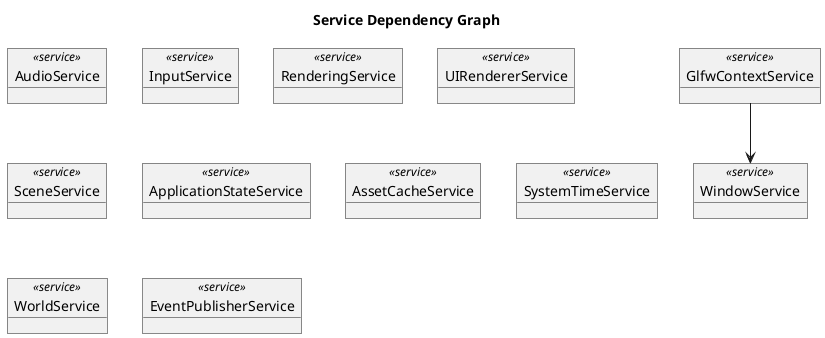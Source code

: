 @startuml
allowmixing
title Service Dependency Graph

object "GlfwContextService" as glfw <<service>>
object "WindowService" as window <<service>>
object "AudioService" as audio <<service>>
object "InputService" as input <<service>>
object "RenderingService" as render <<service>>
object "UIRendererService" as ui <<service>>
object "SceneService" as scene <<service>>
object "ApplicationStateService" as appstate <<service>>
object "AssetCacheService" as assetcache <<service>>
object "SystemTimeService" as systime <<service>>
object "WorldService" as world <<service>>
object "EventPublisherService" as eventpub <<service>>

glfw --> window

@enduml